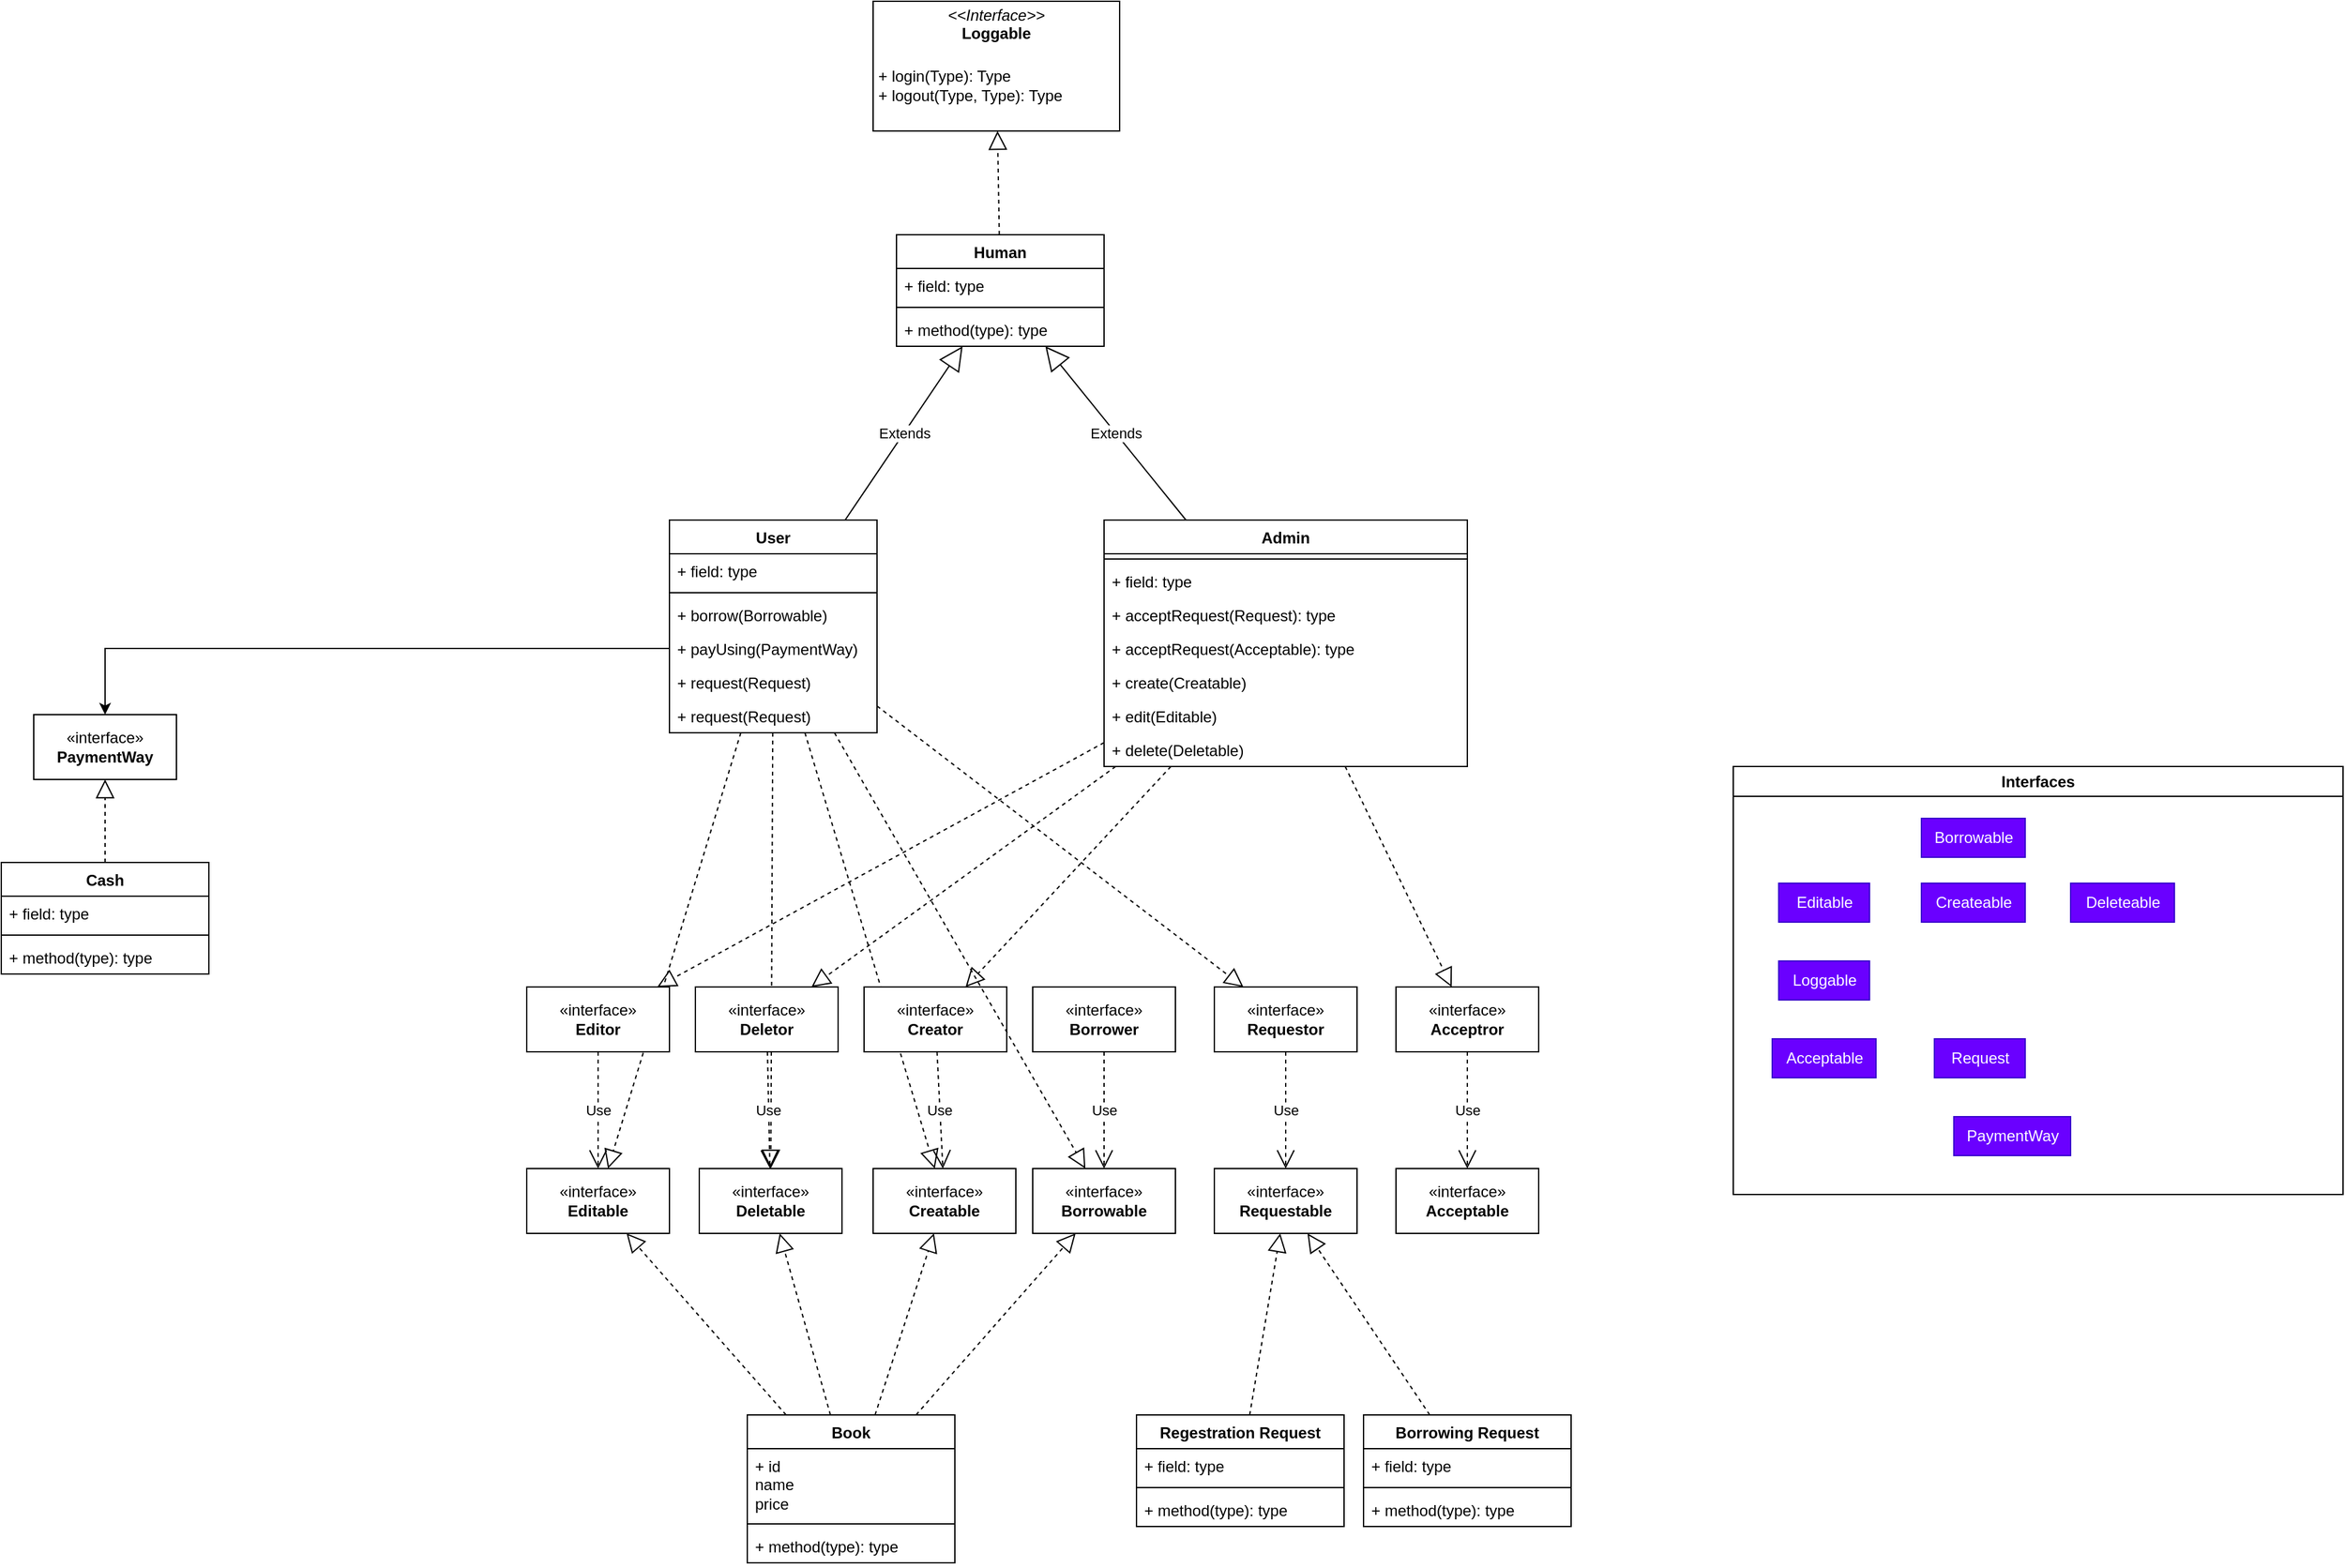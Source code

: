 <mxfile version="21.1.2" type="device">
  <diagram name="Page-1" id="-BICjRlj_CF2rf6ecwjt">
    <mxGraphModel dx="2069" dy="722" grid="1" gridSize="10" guides="1" tooltips="1" connect="1" arrows="1" fold="1" page="1" pageScale="1" pageWidth="850" pageHeight="1100" background="none" math="0" shadow="0">
      <root>
        <mxCell id="0" />
        <mxCell id="1" parent="0" />
        <mxCell id="bsRdrqoQIyki98Pr8Une-4" value="User" style="swimlane;fontStyle=1;align=center;verticalAlign=top;childLayout=stackLayout;horizontal=1;startSize=26;horizontalStack=0;resizeParent=1;resizeParentMax=0;resizeLast=0;collapsible=1;marginBottom=0;whiteSpace=wrap;html=1;" parent="1" vertex="1">
          <mxGeometry x="-280" y="1030" width="160" height="164" as="geometry" />
        </mxCell>
        <mxCell id="bsRdrqoQIyki98Pr8Une-5" value="+ field: type" style="text;strokeColor=none;fillColor=none;align=left;verticalAlign=top;spacingLeft=4;spacingRight=4;overflow=hidden;rotatable=0;points=[[0,0.5],[1,0.5]];portConstraint=eastwest;whiteSpace=wrap;html=1;" parent="bsRdrqoQIyki98Pr8Une-4" vertex="1">
          <mxGeometry y="26" width="160" height="26" as="geometry" />
        </mxCell>
        <mxCell id="bsRdrqoQIyki98Pr8Une-6" value="" style="line;strokeWidth=1;fillColor=none;align=left;verticalAlign=middle;spacingTop=-1;spacingLeft=3;spacingRight=3;rotatable=0;labelPosition=right;points=[];portConstraint=eastwest;strokeColor=inherit;" parent="bsRdrqoQIyki98Pr8Une-4" vertex="1">
          <mxGeometry y="52" width="160" height="8" as="geometry" />
        </mxCell>
        <mxCell id="bsRdrqoQIyki98Pr8Une-7" value="+ borrow(Borrowable)" style="text;strokeColor=none;fillColor=none;align=left;verticalAlign=top;spacingLeft=4;spacingRight=4;overflow=hidden;rotatable=0;points=[[0,0.5],[1,0.5]];portConstraint=eastwest;whiteSpace=wrap;html=1;" parent="bsRdrqoQIyki98Pr8Une-4" vertex="1">
          <mxGeometry y="60" width="160" height="26" as="geometry" />
        </mxCell>
        <mxCell id="bsRdrqoQIyki98Pr8Une-29" value="+ payUsing(PaymentWay)" style="text;strokeColor=none;fillColor=none;align=left;verticalAlign=top;spacingLeft=4;spacingRight=4;overflow=hidden;rotatable=0;points=[[0,0.5],[1,0.5]];portConstraint=eastwest;whiteSpace=wrap;html=1;" parent="bsRdrqoQIyki98Pr8Une-4" vertex="1">
          <mxGeometry y="86" width="160" height="26" as="geometry" />
        </mxCell>
        <mxCell id="bsRdrqoQIyki98Pr8Une-46" value="+ request(Request)" style="text;strokeColor=none;fillColor=none;align=left;verticalAlign=top;spacingLeft=4;spacingRight=4;overflow=hidden;rotatable=0;points=[[0,0.5],[1,0.5]];portConstraint=eastwest;whiteSpace=wrap;html=1;" parent="bsRdrqoQIyki98Pr8Une-4" vertex="1">
          <mxGeometry y="112" width="160" height="26" as="geometry" />
        </mxCell>
        <mxCell id="G7ZctmOGvD5jez6X7ehJ-20" value="+ request(Request)" style="text;strokeColor=none;fillColor=none;align=left;verticalAlign=top;spacingLeft=4;spacingRight=4;overflow=hidden;rotatable=0;points=[[0,0.5],[1,0.5]];portConstraint=eastwest;whiteSpace=wrap;html=1;" parent="bsRdrqoQIyki98Pr8Une-4" vertex="1">
          <mxGeometry y="138" width="160" height="26" as="geometry" />
        </mxCell>
        <mxCell id="bsRdrqoQIyki98Pr8Une-8" value="Admin" style="swimlane;fontStyle=1;align=center;verticalAlign=top;childLayout=stackLayout;horizontal=1;startSize=26;horizontalStack=0;resizeParent=1;resizeParentMax=0;resizeLast=0;collapsible=1;marginBottom=0;whiteSpace=wrap;html=1;" parent="1" vertex="1">
          <mxGeometry x="55" y="1030" width="280" height="190" as="geometry" />
        </mxCell>
        <mxCell id="bsRdrqoQIyki98Pr8Une-10" value="" style="line;strokeWidth=1;fillColor=none;align=left;verticalAlign=middle;spacingTop=-1;spacingLeft=3;spacingRight=3;rotatable=0;labelPosition=right;points=[];portConstraint=eastwest;strokeColor=inherit;" parent="bsRdrqoQIyki98Pr8Une-8" vertex="1">
          <mxGeometry y="26" width="280" height="8" as="geometry" />
        </mxCell>
        <mxCell id="bsRdrqoQIyki98Pr8Une-9" value="+ field: type" style="text;strokeColor=none;fillColor=none;align=left;verticalAlign=top;spacingLeft=4;spacingRight=4;overflow=hidden;rotatable=0;points=[[0,0.5],[1,0.5]];portConstraint=eastwest;whiteSpace=wrap;html=1;" parent="bsRdrqoQIyki98Pr8Une-8" vertex="1">
          <mxGeometry y="34" width="280" height="26" as="geometry" />
        </mxCell>
        <mxCell id="bsRdrqoQIyki98Pr8Une-11" value="+ acceptRequest(Request): type" style="text;strokeColor=none;fillColor=none;align=left;verticalAlign=top;spacingLeft=4;spacingRight=4;overflow=hidden;rotatable=0;points=[[0,0.5],[1,0.5]];portConstraint=eastwest;whiteSpace=wrap;html=1;" parent="bsRdrqoQIyki98Pr8Une-8" vertex="1">
          <mxGeometry y="60" width="280" height="26" as="geometry" />
        </mxCell>
        <mxCell id="G7ZctmOGvD5jez6X7ehJ-37" value="+ acceptRequest(Acceptable): type" style="text;strokeColor=none;fillColor=none;align=left;verticalAlign=top;spacingLeft=4;spacingRight=4;overflow=hidden;rotatable=0;points=[[0,0.5],[1,0.5]];portConstraint=eastwest;whiteSpace=wrap;html=1;" parent="bsRdrqoQIyki98Pr8Une-8" vertex="1">
          <mxGeometry y="86" width="280" height="26" as="geometry" />
        </mxCell>
        <mxCell id="G7ZctmOGvD5jez6X7ehJ-1" value="+ create(Creatable)" style="text;strokeColor=none;fillColor=none;align=left;verticalAlign=top;spacingLeft=4;spacingRight=4;overflow=hidden;rotatable=0;points=[[0,0.5],[1,0.5]];portConstraint=eastwest;whiteSpace=wrap;html=1;" parent="bsRdrqoQIyki98Pr8Une-8" vertex="1">
          <mxGeometry y="112" width="280" height="26" as="geometry" />
        </mxCell>
        <mxCell id="G7ZctmOGvD5jez6X7ehJ-2" value="+ edit(Editable)" style="text;strokeColor=none;fillColor=none;align=left;verticalAlign=top;spacingLeft=4;spacingRight=4;overflow=hidden;rotatable=0;points=[[0,0.5],[1,0.5]];portConstraint=eastwest;whiteSpace=wrap;html=1;" parent="bsRdrqoQIyki98Pr8Une-8" vertex="1">
          <mxGeometry y="138" width="280" height="26" as="geometry" />
        </mxCell>
        <mxCell id="G7ZctmOGvD5jez6X7ehJ-3" value="+ delete(Deletable)" style="text;strokeColor=none;fillColor=none;align=left;verticalAlign=top;spacingLeft=4;spacingRight=4;overflow=hidden;rotatable=0;points=[[0,0.5],[1,0.5]];portConstraint=eastwest;whiteSpace=wrap;html=1;" parent="bsRdrqoQIyki98Pr8Une-8" vertex="1">
          <mxGeometry y="164" width="280" height="26" as="geometry" />
        </mxCell>
        <mxCell id="bsRdrqoQIyki98Pr8Une-12" value="Human" style="swimlane;fontStyle=1;align=center;verticalAlign=top;childLayout=stackLayout;horizontal=1;startSize=26;horizontalStack=0;resizeParent=1;resizeParentMax=0;resizeLast=0;collapsible=1;marginBottom=0;whiteSpace=wrap;html=1;" parent="1" vertex="1">
          <mxGeometry x="-105" y="810" width="160" height="86" as="geometry" />
        </mxCell>
        <mxCell id="bsRdrqoQIyki98Pr8Une-13" value="+ field: type" style="text;strokeColor=none;fillColor=none;align=left;verticalAlign=top;spacingLeft=4;spacingRight=4;overflow=hidden;rotatable=0;points=[[0,0.5],[1,0.5]];portConstraint=eastwest;whiteSpace=wrap;html=1;" parent="bsRdrqoQIyki98Pr8Une-12" vertex="1">
          <mxGeometry y="26" width="160" height="26" as="geometry" />
        </mxCell>
        <mxCell id="bsRdrqoQIyki98Pr8Une-14" value="" style="line;strokeWidth=1;fillColor=none;align=left;verticalAlign=middle;spacingTop=-1;spacingLeft=3;spacingRight=3;rotatable=0;labelPosition=right;points=[];portConstraint=eastwest;strokeColor=inherit;" parent="bsRdrqoQIyki98Pr8Une-12" vertex="1">
          <mxGeometry y="52" width="160" height="8" as="geometry" />
        </mxCell>
        <mxCell id="bsRdrqoQIyki98Pr8Une-15" value="+ method(type): type" style="text;strokeColor=none;fillColor=none;align=left;verticalAlign=top;spacingLeft=4;spacingRight=4;overflow=hidden;rotatable=0;points=[[0,0.5],[1,0.5]];portConstraint=eastwest;whiteSpace=wrap;html=1;" parent="bsRdrqoQIyki98Pr8Une-12" vertex="1">
          <mxGeometry y="60" width="160" height="26" as="geometry" />
        </mxCell>
        <mxCell id="bsRdrqoQIyki98Pr8Une-18" value="Book" style="swimlane;fontStyle=1;align=center;verticalAlign=top;childLayout=stackLayout;horizontal=1;startSize=26;horizontalStack=0;resizeParent=1;resizeParentMax=0;resizeLast=0;collapsible=1;marginBottom=0;whiteSpace=wrap;html=1;" parent="1" vertex="1">
          <mxGeometry x="-220" y="1720" width="160" height="114" as="geometry" />
        </mxCell>
        <mxCell id="bsRdrqoQIyki98Pr8Une-19" value="+ id&amp;nbsp;&lt;br&gt;name&lt;br&gt;price" style="text;strokeColor=none;fillColor=none;align=left;verticalAlign=top;spacingLeft=4;spacingRight=4;overflow=hidden;rotatable=0;points=[[0,0.5],[1,0.5]];portConstraint=eastwest;whiteSpace=wrap;html=1;" parent="bsRdrqoQIyki98Pr8Une-18" vertex="1">
          <mxGeometry y="26" width="160" height="54" as="geometry" />
        </mxCell>
        <mxCell id="bsRdrqoQIyki98Pr8Une-20" value="" style="line;strokeWidth=1;fillColor=none;align=left;verticalAlign=middle;spacingTop=-1;spacingLeft=3;spacingRight=3;rotatable=0;labelPosition=right;points=[];portConstraint=eastwest;strokeColor=inherit;" parent="bsRdrqoQIyki98Pr8Une-18" vertex="1">
          <mxGeometry y="80" width="160" height="8" as="geometry" />
        </mxCell>
        <mxCell id="bsRdrqoQIyki98Pr8Une-21" value="+ method(type): type" style="text;strokeColor=none;fillColor=none;align=left;verticalAlign=top;spacingLeft=4;spacingRight=4;overflow=hidden;rotatable=0;points=[[0,0.5],[1,0.5]];portConstraint=eastwest;whiteSpace=wrap;html=1;" parent="bsRdrqoQIyki98Pr8Une-18" vertex="1">
          <mxGeometry y="88" width="160" height="26" as="geometry" />
        </mxCell>
        <mxCell id="bsRdrqoQIyki98Pr8Une-25" value="«interface»&lt;br&gt;&lt;b&gt;Borrowable&lt;/b&gt;" style="html=1;whiteSpace=wrap;" parent="1" vertex="1">
          <mxGeometry y="1530" width="110" height="50" as="geometry" />
        </mxCell>
        <mxCell id="bsRdrqoQIyki98Pr8Une-30" value="«interface»&lt;br&gt;&lt;b&gt;PaymentWay&lt;/b&gt;" style="html=1;whiteSpace=wrap;" parent="1" vertex="1">
          <mxGeometry x="-770" y="1180" width="110" height="50" as="geometry" />
        </mxCell>
        <mxCell id="bsRdrqoQIyki98Pr8Une-32" style="edgeStyle=orthogonalEdgeStyle;rounded=0;orthogonalLoop=1;jettySize=auto;html=1;exitX=0;exitY=0.5;exitDx=0;exitDy=0;" parent="1" source="bsRdrqoQIyki98Pr8Une-29" target="bsRdrqoQIyki98Pr8Une-30" edge="1">
          <mxGeometry relative="1" as="geometry" />
        </mxCell>
        <mxCell id="bsRdrqoQIyki98Pr8Une-33" value="Cash" style="swimlane;fontStyle=1;align=center;verticalAlign=top;childLayout=stackLayout;horizontal=1;startSize=26;horizontalStack=0;resizeParent=1;resizeParentMax=0;resizeLast=0;collapsible=1;marginBottom=0;whiteSpace=wrap;html=1;" parent="1" vertex="1">
          <mxGeometry x="-795" y="1294" width="160" height="86" as="geometry" />
        </mxCell>
        <mxCell id="bsRdrqoQIyki98Pr8Une-34" value="+ field: type" style="text;strokeColor=none;fillColor=none;align=left;verticalAlign=top;spacingLeft=4;spacingRight=4;overflow=hidden;rotatable=0;points=[[0,0.5],[1,0.5]];portConstraint=eastwest;whiteSpace=wrap;html=1;" parent="bsRdrqoQIyki98Pr8Une-33" vertex="1">
          <mxGeometry y="26" width="160" height="26" as="geometry" />
        </mxCell>
        <mxCell id="bsRdrqoQIyki98Pr8Une-35" value="" style="line;strokeWidth=1;fillColor=none;align=left;verticalAlign=middle;spacingTop=-1;spacingLeft=3;spacingRight=3;rotatable=0;labelPosition=right;points=[];portConstraint=eastwest;strokeColor=inherit;" parent="bsRdrqoQIyki98Pr8Une-33" vertex="1">
          <mxGeometry y="52" width="160" height="8" as="geometry" />
        </mxCell>
        <mxCell id="bsRdrqoQIyki98Pr8Une-36" value="+ method(type): type" style="text;strokeColor=none;fillColor=none;align=left;verticalAlign=top;spacingLeft=4;spacingRight=4;overflow=hidden;rotatable=0;points=[[0,0.5],[1,0.5]];portConstraint=eastwest;whiteSpace=wrap;html=1;" parent="bsRdrqoQIyki98Pr8Une-33" vertex="1">
          <mxGeometry y="60" width="160" height="26" as="geometry" />
        </mxCell>
        <mxCell id="bsRdrqoQIyki98Pr8Une-39" value="&lt;p style=&quot;margin:0px;margin-top:4px;text-align:center;&quot;&gt;&lt;i&gt;&amp;lt;&amp;lt;Interface&amp;gt;&amp;gt;&lt;/i&gt;&lt;br&gt;&lt;b&gt;Loggable&lt;/b&gt;&lt;/p&gt;&lt;p style=&quot;margin:0px;margin-top:4px;text-align:center;&quot;&gt;&lt;b&gt;&lt;br&gt;&lt;/b&gt;&lt;/p&gt;&lt;p style=&quot;margin:0px;margin-left:4px;&quot;&gt;&lt;span style=&quot;background-color: initial;&quot;&gt;+ login(Type): Type&lt;/span&gt;&lt;br&gt;&lt;/p&gt;&lt;p style=&quot;margin:0px;margin-left:4px;&quot;&gt;+ logout(Type, Type): Type&lt;/p&gt;" style="verticalAlign=top;align=left;overflow=fill;fontSize=12;fontFamily=Helvetica;html=1;whiteSpace=wrap;" parent="1" vertex="1">
          <mxGeometry x="-123" y="630" width="190" height="100" as="geometry" />
        </mxCell>
        <mxCell id="bsRdrqoQIyki98Pr8Une-49" value="Regestration Request" style="swimlane;fontStyle=1;align=center;verticalAlign=top;childLayout=stackLayout;horizontal=1;startSize=26;horizontalStack=0;resizeParent=1;resizeParentMax=0;resizeLast=0;collapsible=1;marginBottom=0;whiteSpace=wrap;html=1;" parent="1" vertex="1">
          <mxGeometry x="80" y="1720" width="160" height="86" as="geometry" />
        </mxCell>
        <mxCell id="bsRdrqoQIyki98Pr8Une-50" value="+ field: type" style="text;strokeColor=none;fillColor=none;align=left;verticalAlign=top;spacingLeft=4;spacingRight=4;overflow=hidden;rotatable=0;points=[[0,0.5],[1,0.5]];portConstraint=eastwest;whiteSpace=wrap;html=1;" parent="bsRdrqoQIyki98Pr8Une-49" vertex="1">
          <mxGeometry y="26" width="160" height="26" as="geometry" />
        </mxCell>
        <mxCell id="bsRdrqoQIyki98Pr8Une-51" value="" style="line;strokeWidth=1;fillColor=none;align=left;verticalAlign=middle;spacingTop=-1;spacingLeft=3;spacingRight=3;rotatable=0;labelPosition=right;points=[];portConstraint=eastwest;strokeColor=inherit;" parent="bsRdrqoQIyki98Pr8Une-49" vertex="1">
          <mxGeometry y="52" width="160" height="8" as="geometry" />
        </mxCell>
        <mxCell id="bsRdrqoQIyki98Pr8Une-52" value="+ method(type): type" style="text;strokeColor=none;fillColor=none;align=left;verticalAlign=top;spacingLeft=4;spacingRight=4;overflow=hidden;rotatable=0;points=[[0,0.5],[1,0.5]];portConstraint=eastwest;whiteSpace=wrap;html=1;" parent="bsRdrqoQIyki98Pr8Une-49" vertex="1">
          <mxGeometry y="60" width="160" height="26" as="geometry" />
        </mxCell>
        <mxCell id="bsRdrqoQIyki98Pr8Une-53" value="Borrowing Request" style="swimlane;fontStyle=1;align=center;verticalAlign=top;childLayout=stackLayout;horizontal=1;startSize=26;horizontalStack=0;resizeParent=1;resizeParentMax=0;resizeLast=0;collapsible=1;marginBottom=0;whiteSpace=wrap;html=1;" parent="1" vertex="1">
          <mxGeometry x="255" y="1720" width="160" height="86" as="geometry" />
        </mxCell>
        <mxCell id="bsRdrqoQIyki98Pr8Une-54" value="+ field: type" style="text;strokeColor=none;fillColor=none;align=left;verticalAlign=top;spacingLeft=4;spacingRight=4;overflow=hidden;rotatable=0;points=[[0,0.5],[1,0.5]];portConstraint=eastwest;whiteSpace=wrap;html=1;" parent="bsRdrqoQIyki98Pr8Une-53" vertex="1">
          <mxGeometry y="26" width="160" height="26" as="geometry" />
        </mxCell>
        <mxCell id="bsRdrqoQIyki98Pr8Une-55" value="" style="line;strokeWidth=1;fillColor=none;align=left;verticalAlign=middle;spacingTop=-1;spacingLeft=3;spacingRight=3;rotatable=0;labelPosition=right;points=[];portConstraint=eastwest;strokeColor=inherit;" parent="bsRdrqoQIyki98Pr8Une-53" vertex="1">
          <mxGeometry y="52" width="160" height="8" as="geometry" />
        </mxCell>
        <mxCell id="bsRdrqoQIyki98Pr8Une-56" value="+ method(type): type" style="text;strokeColor=none;fillColor=none;align=left;verticalAlign=top;spacingLeft=4;spacingRight=4;overflow=hidden;rotatable=0;points=[[0,0.5],[1,0.5]];portConstraint=eastwest;whiteSpace=wrap;html=1;" parent="bsRdrqoQIyki98Pr8Une-53" vertex="1">
          <mxGeometry y="60" width="160" height="26" as="geometry" />
        </mxCell>
        <mxCell id="bsRdrqoQIyki98Pr8Une-60" value="" style="endArrow=block;dashed=1;endFill=0;endSize=12;html=1;rounded=0;" parent="1" source="bsRdrqoQIyki98Pr8Une-33" target="bsRdrqoQIyki98Pr8Une-30" edge="1">
          <mxGeometry width="160" relative="1" as="geometry">
            <mxPoint x="-140" y="1440" as="sourcePoint" />
            <mxPoint x="20" y="1440" as="targetPoint" />
          </mxGeometry>
        </mxCell>
        <mxCell id="bsRdrqoQIyki98Pr8Une-61" value="" style="endArrow=block;dashed=1;endFill=0;endSize=12;html=1;rounded=0;" parent="1" source="bsRdrqoQIyki98Pr8Une-18" target="bsRdrqoQIyki98Pr8Une-25" edge="1">
          <mxGeometry width="160" relative="1" as="geometry">
            <mxPoint x="-185" y="1310" as="sourcePoint" />
            <mxPoint x="-185" y="1202" as="targetPoint" />
          </mxGeometry>
        </mxCell>
        <mxCell id="bsRdrqoQIyki98Pr8Une-62" value="" style="endArrow=block;dashed=1;endFill=0;endSize=12;html=1;rounded=0;" parent="1" source="bsRdrqoQIyki98Pr8Une-53" target="UxZZDdhxiffH_w0Zif0F-15" edge="1">
          <mxGeometry width="160" relative="1" as="geometry">
            <mxPoint x="138" y="1320" as="sourcePoint" />
            <mxPoint x="136" y="1270" as="targetPoint" />
          </mxGeometry>
        </mxCell>
        <mxCell id="bsRdrqoQIyki98Pr8Une-63" value="" style="endArrow=block;dashed=1;endFill=0;endSize=12;html=1;rounded=0;" parent="1" source="bsRdrqoQIyki98Pr8Une-49" target="UxZZDdhxiffH_w0Zif0F-15" edge="1">
          <mxGeometry width="160" relative="1" as="geometry">
            <mxPoint x="745" y="1304" as="sourcePoint" />
            <mxPoint x="637" y="1220" as="targetPoint" />
          </mxGeometry>
        </mxCell>
        <mxCell id="bsRdrqoQIyki98Pr8Une-65" value="" style="endArrow=block;dashed=1;endFill=0;endSize=12;html=1;rounded=0;" parent="1" source="bsRdrqoQIyki98Pr8Une-12" target="bsRdrqoQIyki98Pr8Une-39" edge="1">
          <mxGeometry width="160" relative="1" as="geometry">
            <mxPoint x="-24" y="1040" as="sourcePoint" />
            <mxPoint x="-99" y="960" as="targetPoint" />
          </mxGeometry>
        </mxCell>
        <mxCell id="G7ZctmOGvD5jez6X7ehJ-8" value="Interfaces" style="swimlane;whiteSpace=wrap;html=1;" parent="1" vertex="1">
          <mxGeometry x="540" y="1220" width="470" height="330" as="geometry" />
        </mxCell>
        <mxCell id="G7ZctmOGvD5jez6X7ehJ-12" value="Editable" style="text;html=1;align=center;verticalAlign=middle;resizable=0;points=[];autosize=1;strokeColor=#3700CC;fillColor=#6a00ff;fontColor=#ffffff;" parent="G7ZctmOGvD5jez6X7ehJ-8" vertex="1">
          <mxGeometry x="35" y="90" width="70" height="30" as="geometry" />
        </mxCell>
        <mxCell id="G7ZctmOGvD5jez6X7ehJ-11" value="Createable" style="text;html=1;align=center;verticalAlign=middle;resizable=0;points=[];autosize=1;strokeColor=#3700CC;fillColor=#6a00ff;fontColor=#ffffff;" parent="G7ZctmOGvD5jez6X7ehJ-8" vertex="1">
          <mxGeometry x="145" y="90" width="80" height="30" as="geometry" />
        </mxCell>
        <mxCell id="G7ZctmOGvD5jez6X7ehJ-13" value="Loggable" style="text;html=1;align=center;verticalAlign=middle;resizable=0;points=[];autosize=1;strokeColor=#3700CC;fillColor=#6a00ff;fontColor=#ffffff;" parent="G7ZctmOGvD5jez6X7ehJ-8" vertex="1">
          <mxGeometry x="35" y="150" width="70" height="30" as="geometry" />
        </mxCell>
        <mxCell id="G7ZctmOGvD5jez6X7ehJ-14" value="Borrowable" style="text;html=1;align=center;verticalAlign=middle;resizable=0;points=[];autosize=1;strokeColor=#3700CC;fillColor=#6a00ff;fontColor=#ffffff;" parent="G7ZctmOGvD5jez6X7ehJ-8" vertex="1">
          <mxGeometry x="145" y="40" width="80" height="30" as="geometry" />
        </mxCell>
        <mxCell id="G7ZctmOGvD5jez6X7ehJ-15" value="Deleteable" style="text;html=1;align=center;verticalAlign=middle;resizable=0;points=[];autosize=1;strokeColor=#3700CC;fillColor=#6a00ff;fontColor=#ffffff;" parent="G7ZctmOGvD5jez6X7ehJ-8" vertex="1">
          <mxGeometry x="260" y="90" width="80" height="30" as="geometry" />
        </mxCell>
        <mxCell id="G7ZctmOGvD5jez6X7ehJ-16" value="Acceptable" style="text;html=1;align=center;verticalAlign=middle;resizable=0;points=[];autosize=1;strokeColor=#3700CC;fillColor=#6a00ff;fontColor=#ffffff;" parent="G7ZctmOGvD5jez6X7ehJ-8" vertex="1">
          <mxGeometry x="30" y="210" width="80" height="30" as="geometry" />
        </mxCell>
        <mxCell id="G7ZctmOGvD5jez6X7ehJ-17" value="Request" style="text;html=1;align=center;verticalAlign=middle;resizable=0;points=[];autosize=1;strokeColor=#3700CC;fillColor=#6a00ff;fontColor=#ffffff;" parent="G7ZctmOGvD5jez6X7ehJ-8" vertex="1">
          <mxGeometry x="155" y="210" width="70" height="30" as="geometry" />
        </mxCell>
        <mxCell id="G7ZctmOGvD5jez6X7ehJ-18" value="PaymentWay" style="text;html=1;align=center;verticalAlign=middle;resizable=0;points=[];autosize=1;strokeColor=#3700CC;fillColor=#6a00ff;fontColor=#ffffff;" parent="G7ZctmOGvD5jez6X7ehJ-8" vertex="1">
          <mxGeometry x="170" y="270" width="90" height="30" as="geometry" />
        </mxCell>
        <mxCell id="G7ZctmOGvD5jez6X7ehJ-21" value="«interface»&lt;br&gt;&lt;b&gt;Creatable&lt;/b&gt;" style="html=1;whiteSpace=wrap;" parent="1" vertex="1">
          <mxGeometry x="-123" y="1530" width="110" height="50" as="geometry" />
        </mxCell>
        <mxCell id="G7ZctmOGvD5jez6X7ehJ-22" value="«interface»&lt;br&gt;&lt;b&gt;Editable&lt;/b&gt;" style="html=1;whiteSpace=wrap;" parent="1" vertex="1">
          <mxGeometry x="-390" y="1530" width="110" height="50" as="geometry" />
        </mxCell>
        <mxCell id="G7ZctmOGvD5jez6X7ehJ-23" value="«interface»&lt;br&gt;&lt;b&gt;Deletable&lt;/b&gt;" style="html=1;whiteSpace=wrap;" parent="1" vertex="1">
          <mxGeometry x="-257" y="1530" width="110" height="50" as="geometry" />
        </mxCell>
        <mxCell id="G7ZctmOGvD5jez6X7ehJ-24" value="" style="endArrow=block;dashed=1;endFill=0;endSize=12;html=1;rounded=0;" parent="1" source="bsRdrqoQIyki98Pr8Une-4" target="G7ZctmOGvD5jez6X7ehJ-21" edge="1">
          <mxGeometry width="160" relative="1" as="geometry">
            <mxPoint x="-540" y="1445" as="sourcePoint" />
            <mxPoint x="50" y="1478" as="targetPoint" />
          </mxGeometry>
        </mxCell>
        <mxCell id="G7ZctmOGvD5jez6X7ehJ-25" value="" style="endArrow=block;dashed=1;endFill=0;endSize=12;html=1;rounded=0;" parent="1" source="bsRdrqoQIyki98Pr8Une-4" target="G7ZctmOGvD5jez6X7ehJ-22" edge="1">
          <mxGeometry width="160" relative="1" as="geometry">
            <mxPoint x="-530" y="1455" as="sourcePoint" />
            <mxPoint x="-440" y="1455" as="targetPoint" />
          </mxGeometry>
        </mxCell>
        <mxCell id="G7ZctmOGvD5jez6X7ehJ-26" value="" style="endArrow=block;dashed=1;endFill=0;endSize=12;html=1;rounded=0;" parent="1" source="bsRdrqoQIyki98Pr8Une-4" target="G7ZctmOGvD5jez6X7ehJ-23" edge="1">
          <mxGeometry width="160" relative="1" as="geometry">
            <mxPoint x="-530" y="1360" as="sourcePoint" />
            <mxPoint x="-440" y="1495" as="targetPoint" />
          </mxGeometry>
        </mxCell>
        <mxCell id="G7ZctmOGvD5jez6X7ehJ-27" value="" style="endArrow=block;dashed=1;endFill=0;endSize=12;html=1;rounded=0;" parent="1" source="bsRdrqoQIyki98Pr8Une-18" target="G7ZctmOGvD5jez6X7ehJ-21" edge="1">
          <mxGeometry width="160" relative="1" as="geometry">
            <mxPoint x="-492" y="1144" as="sourcePoint" />
            <mxPoint x="-394" y="1430" as="targetPoint" />
          </mxGeometry>
        </mxCell>
        <mxCell id="G7ZctmOGvD5jez6X7ehJ-28" value="" style="endArrow=block;dashed=1;endFill=0;endSize=12;html=1;rounded=0;" parent="1" source="bsRdrqoQIyki98Pr8Une-18" target="G7ZctmOGvD5jez6X7ehJ-23" edge="1">
          <mxGeometry width="160" relative="1" as="geometry">
            <mxPoint x="50" y="1516" as="sourcePoint" />
            <mxPoint x="-330" y="1463" as="targetPoint" />
          </mxGeometry>
        </mxCell>
        <mxCell id="G7ZctmOGvD5jez6X7ehJ-29" value="" style="endArrow=block;dashed=1;endFill=0;endSize=12;html=1;rounded=0;" parent="1" source="bsRdrqoQIyki98Pr8Une-18" target="G7ZctmOGvD5jez6X7ehJ-22" edge="1">
          <mxGeometry width="160" relative="1" as="geometry">
            <mxPoint x="50" y="1518" as="sourcePoint" />
            <mxPoint x="-450" y="1461" as="targetPoint" />
          </mxGeometry>
        </mxCell>
        <mxCell id="G7ZctmOGvD5jez6X7ehJ-40" value="Extends" style="endArrow=block;endSize=16;endFill=0;html=1;rounded=0;" parent="1" source="bsRdrqoQIyki98Pr8Une-4" target="bsRdrqoQIyki98Pr8Une-12" edge="1">
          <mxGeometry width="160" relative="1" as="geometry">
            <mxPoint x="-250" y="1080" as="sourcePoint" />
            <mxPoint x="-90" y="1080" as="targetPoint" />
          </mxGeometry>
        </mxCell>
        <mxCell id="G7ZctmOGvD5jez6X7ehJ-41" value="Extends" style="endArrow=block;endSize=16;endFill=0;html=1;rounded=0;" parent="1" source="bsRdrqoQIyki98Pr8Une-8" target="bsRdrqoQIyki98Pr8Une-12" edge="1">
          <mxGeometry width="160" relative="1" as="geometry">
            <mxPoint x="-440" y="1022" as="sourcePoint" />
            <mxPoint x="-140" y="873" as="targetPoint" />
          </mxGeometry>
        </mxCell>
        <mxCell id="UxZZDdhxiffH_w0Zif0F-1" value="«interface»&lt;br&gt;&lt;b&gt;Borrower&lt;/b&gt;" style="html=1;whiteSpace=wrap;" parent="1" vertex="1">
          <mxGeometry y="1390" width="110" height="50" as="geometry" />
        </mxCell>
        <mxCell id="UxZZDdhxiffH_w0Zif0F-2" value="«interface»&lt;br&gt;&lt;b&gt;Creator&lt;/b&gt;" style="html=1;whiteSpace=wrap;" parent="1" vertex="1">
          <mxGeometry x="-130" y="1390" width="110" height="50" as="geometry" />
        </mxCell>
        <mxCell id="UxZZDdhxiffH_w0Zif0F-3" value="«interface»&lt;br&gt;&lt;b&gt;Deletor&lt;/b&gt;" style="html=1;whiteSpace=wrap;" parent="1" vertex="1">
          <mxGeometry x="-260" y="1390" width="110" height="50" as="geometry" />
        </mxCell>
        <mxCell id="UxZZDdhxiffH_w0Zif0F-4" value="«interface»&lt;br&gt;&lt;b&gt;Editor&lt;/b&gt;" style="html=1;whiteSpace=wrap;" parent="1" vertex="1">
          <mxGeometry x="-390" y="1390" width="110" height="50" as="geometry" />
        </mxCell>
        <mxCell id="UxZZDdhxiffH_w0Zif0F-5" value="" style="endArrow=block;dashed=1;endFill=0;endSize=12;html=1;rounded=0;" parent="1" source="bsRdrqoQIyki98Pr8Une-4" target="bsRdrqoQIyki98Pr8Une-25" edge="1">
          <mxGeometry width="160" relative="1" as="geometry">
            <mxPoint x="-415" y="1154" as="sourcePoint" />
            <mxPoint x="-100" y="1390" as="targetPoint" />
          </mxGeometry>
        </mxCell>
        <mxCell id="UxZZDdhxiffH_w0Zif0F-7" value="Use" style="endArrow=open;endSize=12;dashed=1;html=1;rounded=0;" parent="1" source="UxZZDdhxiffH_w0Zif0F-4" target="G7ZctmOGvD5jez6X7ehJ-22" edge="1">
          <mxGeometry width="160" relative="1" as="geometry">
            <mxPoint x="-380" y="1490" as="sourcePoint" />
            <mxPoint x="-220" y="1490" as="targetPoint" />
          </mxGeometry>
        </mxCell>
        <mxCell id="UxZZDdhxiffH_w0Zif0F-8" value="Use" style="endArrow=open;endSize=12;dashed=1;html=1;rounded=0;" parent="1" source="UxZZDdhxiffH_w0Zif0F-3" target="G7ZctmOGvD5jez6X7ehJ-23" edge="1">
          <mxGeometry width="160" relative="1" as="geometry">
            <mxPoint x="-325" y="1450" as="sourcePoint" />
            <mxPoint x="-325" y="1540" as="targetPoint" />
          </mxGeometry>
        </mxCell>
        <mxCell id="UxZZDdhxiffH_w0Zif0F-9" value="Use" style="endArrow=open;endSize=12;dashed=1;html=1;rounded=0;" parent="1" source="UxZZDdhxiffH_w0Zif0F-2" target="G7ZctmOGvD5jez6X7ehJ-21" edge="1">
          <mxGeometry width="160" relative="1" as="geometry">
            <mxPoint x="-193" y="1450" as="sourcePoint" />
            <mxPoint x="-187" y="1540" as="targetPoint" />
          </mxGeometry>
        </mxCell>
        <mxCell id="UxZZDdhxiffH_w0Zif0F-10" value="Use" style="endArrow=open;endSize=12;dashed=1;html=1;rounded=0;" parent="1" source="UxZZDdhxiffH_w0Zif0F-1" target="bsRdrqoQIyki98Pr8Une-25" edge="1">
          <mxGeometry width="160" relative="1" as="geometry">
            <mxPoint x="-63" y="1450" as="sourcePoint" />
            <mxPoint x="-57" y="1550" as="targetPoint" />
          </mxGeometry>
        </mxCell>
        <mxCell id="UxZZDdhxiffH_w0Zif0F-11" value="«interface»&lt;br&gt;&lt;b&gt;Acceptror&lt;/b&gt;" style="html=1;whiteSpace=wrap;" parent="1" vertex="1">
          <mxGeometry x="280" y="1390" width="110" height="50" as="geometry" />
        </mxCell>
        <mxCell id="UxZZDdhxiffH_w0Zif0F-12" value="«interface»&lt;br&gt;&lt;b&gt;Acceptable&lt;/b&gt;" style="html=1;whiteSpace=wrap;" parent="1" vertex="1">
          <mxGeometry x="280" y="1530" width="110" height="50" as="geometry" />
        </mxCell>
        <mxCell id="UxZZDdhxiffH_w0Zif0F-13" value="Use" style="endArrow=open;endSize=12;dashed=1;html=1;rounded=0;" parent="1" source="UxZZDdhxiffH_w0Zif0F-11" target="UxZZDdhxiffH_w0Zif0F-12" edge="1">
          <mxGeometry width="160" relative="1" as="geometry">
            <mxPoint x="315" y="1390" as="sourcePoint" />
            <mxPoint x="315" y="1480" as="targetPoint" />
          </mxGeometry>
        </mxCell>
        <mxCell id="UxZZDdhxiffH_w0Zif0F-14" value="«interface»&lt;br&gt;&lt;b&gt;Requestor&lt;/b&gt;" style="html=1;whiteSpace=wrap;" parent="1" vertex="1">
          <mxGeometry x="140" y="1390" width="110" height="50" as="geometry" />
        </mxCell>
        <mxCell id="UxZZDdhxiffH_w0Zif0F-15" value="«interface»&lt;br&gt;&lt;b&gt;Requestable&lt;/b&gt;" style="html=1;whiteSpace=wrap;" parent="1" vertex="1">
          <mxGeometry x="140" y="1530" width="110" height="50" as="geometry" />
        </mxCell>
        <mxCell id="UxZZDdhxiffH_w0Zif0F-18" value="Use" style="endArrow=open;endSize=12;dashed=1;html=1;rounded=0;" parent="1" source="UxZZDdhxiffH_w0Zif0F-14" target="UxZZDdhxiffH_w0Zif0F-15" edge="1">
          <mxGeometry width="160" relative="1" as="geometry">
            <mxPoint x="205" y="1450" as="sourcePoint" />
            <mxPoint x="205" y="1540" as="targetPoint" />
          </mxGeometry>
        </mxCell>
        <mxCell id="UxZZDdhxiffH_w0Zif0F-19" value="" style="endArrow=block;dashed=1;endFill=0;endSize=12;html=1;rounded=0;" parent="1" source="bsRdrqoQIyki98Pr8Une-8" target="UxZZDdhxiffH_w0Zif0F-11" edge="1">
          <mxGeometry width="160" relative="1" as="geometry">
            <mxPoint x="-415" y="1140" as="sourcePoint" />
            <mxPoint x="23" y="1400" as="targetPoint" />
          </mxGeometry>
        </mxCell>
        <mxCell id="UxZZDdhxiffH_w0Zif0F-21" value="" style="endArrow=block;dashed=1;endFill=0;endSize=12;html=1;rounded=0;" parent="1" source="bsRdrqoQIyki98Pr8Une-4" target="UxZZDdhxiffH_w0Zif0F-14" edge="1">
          <mxGeometry width="160" relative="1" as="geometry">
            <mxPoint x="-9" y="1090" as="sourcePoint" />
            <mxPoint x="319" y="1400" as="targetPoint" />
          </mxGeometry>
        </mxCell>
        <mxCell id="UxZZDdhxiffH_w0Zif0F-22" value="" style="endArrow=block;dashed=1;endFill=0;endSize=12;html=1;rounded=0;" parent="1" source="bsRdrqoQIyki98Pr8Une-8" target="UxZZDdhxiffH_w0Zif0F-2" edge="1">
          <mxGeometry width="160" relative="1" as="geometry">
            <mxPoint x="276" y="1174" as="sourcePoint" />
            <mxPoint x="338" y="1400" as="targetPoint" />
          </mxGeometry>
        </mxCell>
        <mxCell id="UxZZDdhxiffH_w0Zif0F-23" value="" style="endArrow=block;dashed=1;endFill=0;endSize=12;html=1;rounded=0;" parent="1" source="bsRdrqoQIyki98Pr8Une-8" target="UxZZDdhxiffH_w0Zif0F-3" edge="1">
          <mxGeometry width="160" relative="1" as="geometry">
            <mxPoint x="164" y="1174" as="sourcePoint" />
            <mxPoint x="-42" y="1400" as="targetPoint" />
          </mxGeometry>
        </mxCell>
        <mxCell id="UxZZDdhxiffH_w0Zif0F-24" value="" style="endArrow=block;dashed=1;endFill=0;endSize=12;html=1;rounded=0;" parent="1" source="bsRdrqoQIyki98Pr8Une-8" target="UxZZDdhxiffH_w0Zif0F-4" edge="1">
          <mxGeometry width="160" relative="1" as="geometry">
            <mxPoint x="128" y="1174" as="sourcePoint" />
            <mxPoint x="-163" y="1400" as="targetPoint" />
          </mxGeometry>
        </mxCell>
      </root>
    </mxGraphModel>
  </diagram>
</mxfile>
